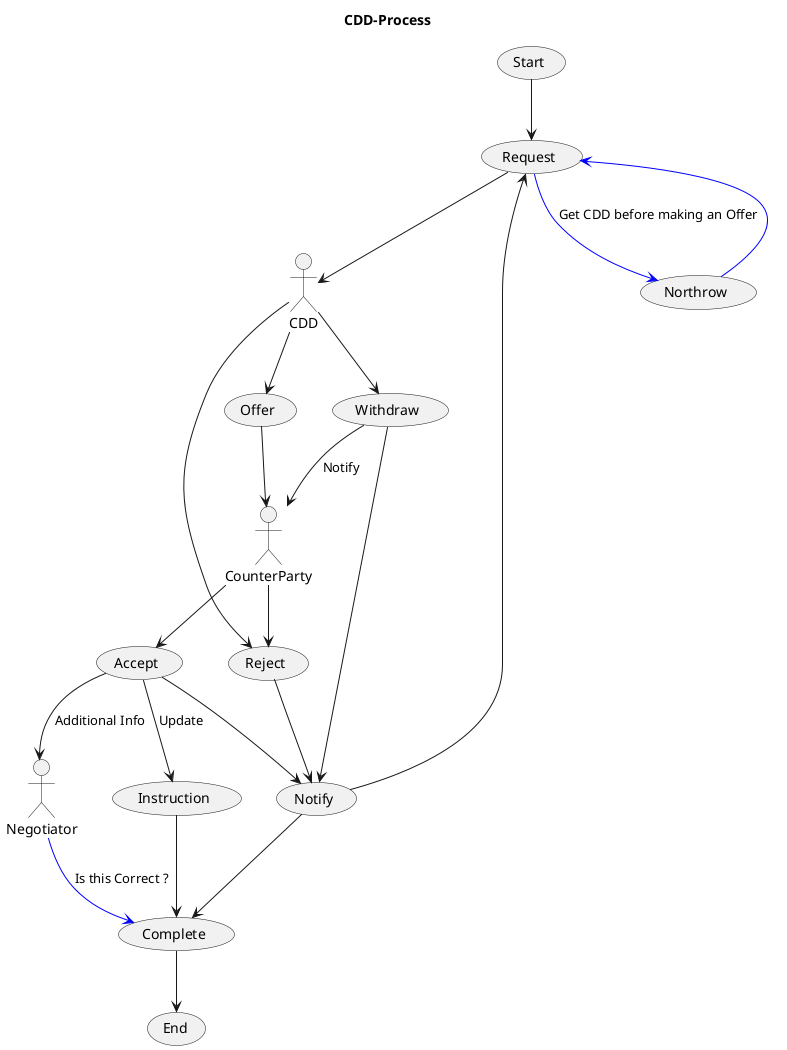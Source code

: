 @startuml CDDProcess

title CDD-Process

(Start) --> (Request)
(Request) --> CDD
(Request) -[#0000FF]-> (Northrow) : Get CDD before making an Offer
(Northrow) -[#0000FF]-> (Request)  
  
CounterParty --> (Accept)
(Offer) --> CounterParty
CounterParty --> (Reject)

CDD --> Offer
CDD --> (Withdraw)
CDD --> (Reject)
(Withdraw) --> CounterParty : Notify

(Accept) --> (Notify)
(Accept) --> Negotiator : Additional Info
(Accept) --> (Instruction) : Update
Negotiator -[#0000FF]-> (Complete) : Is this Correct ?
(Instruction) --> (Complete) 

(Reject) --> (Notify)
(Withdraw) --> (Notify)

(Notify) --> (Request)
(Notify) --> (Complete)

(Complete) --> (End)

@enduml